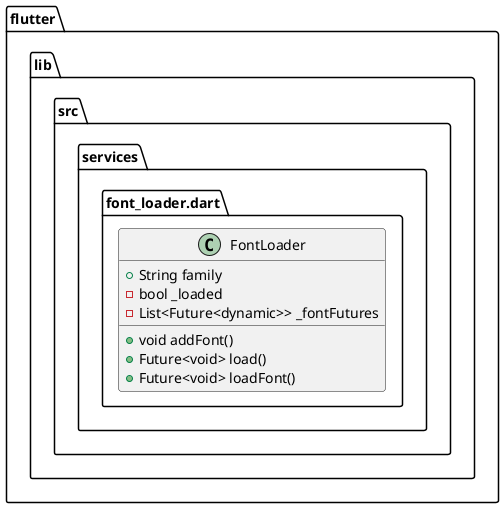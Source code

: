 @startuml
set namespaceSeparator ::

class "flutter::lib::src::services::font_loader.dart::FontLoader" {
  +String family
  -bool _loaded
  -List<Future<dynamic>> _fontFutures
  +void addFont()
  +Future<void> load()
  +Future<void> loadFont()
}


@enduml